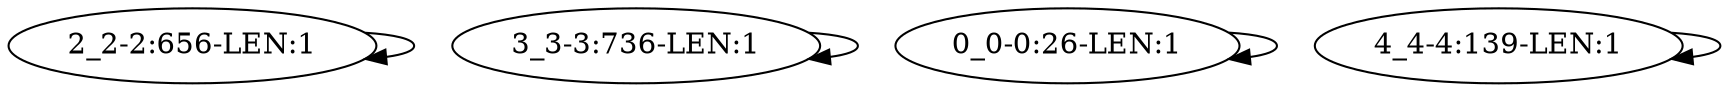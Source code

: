 digraph G {
    "2_2-2:656-LEN:1" -> "2_2-2:656-LEN:1";
    "3_3-3:736-LEN:1" -> "3_3-3:736-LEN:1";
    "0_0-0:26-LEN:1" -> "0_0-0:26-LEN:1";
    "4_4-4:139-LEN:1" -> "4_4-4:139-LEN:1";
}
